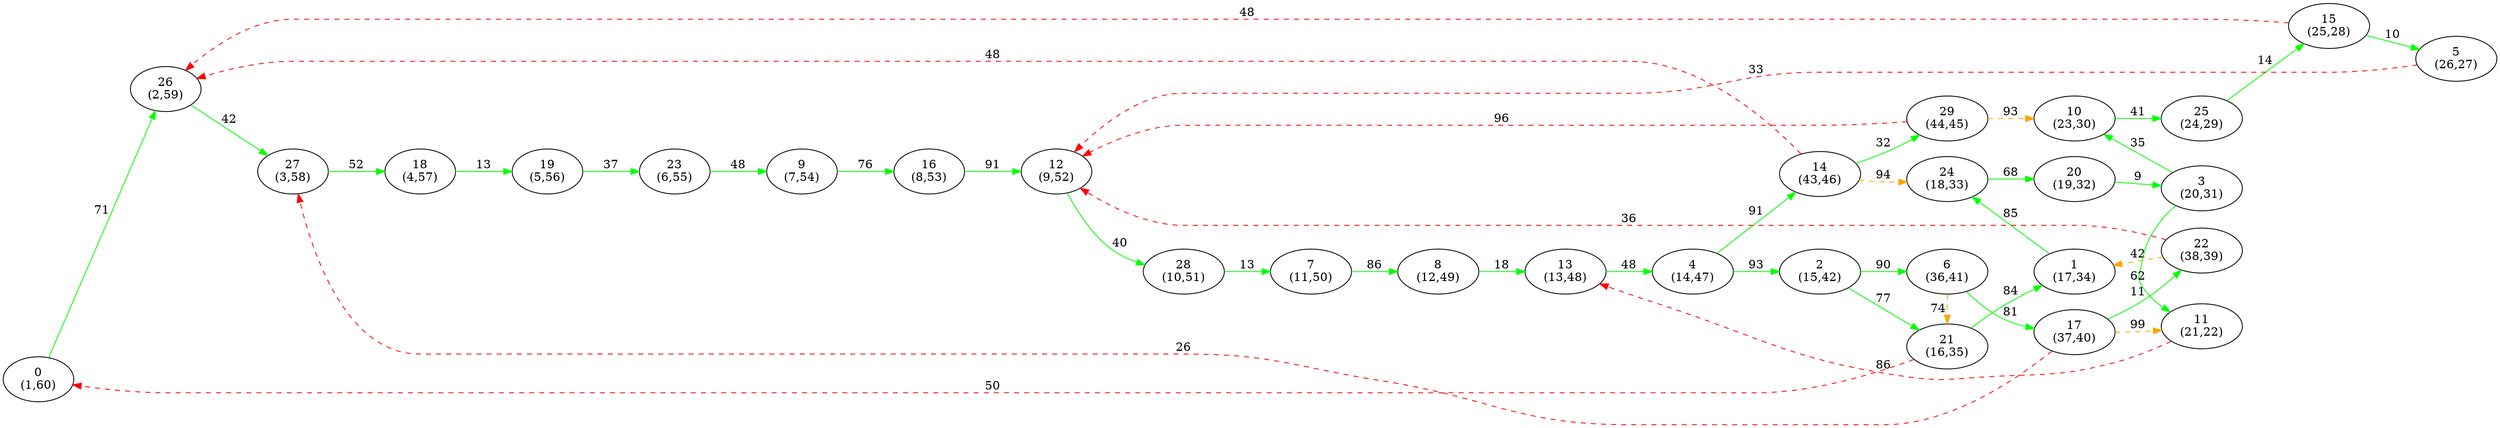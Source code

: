 digraph G {
ranksep = "equally";
rankdir = LR;
{rank = same; "0
(1,60)"; };
{rank = same; "26
(2,59)"; };
{rank = same; "27
(3,58)"; };
{rank = same; "18
(4,57)"; };
{rank = same; "19
(5,56)"; };
{rank = same; "23
(6,55)"; };
{rank = same; "9
(7,54)"; };
{rank = same; "16
(8,53)"; };
{rank = same; "12
(9,52)"; };
{rank = same; "28
(10,51)"; };
{rank = same; "7
(11,50)"; };
{rank = same; "8
(12,49)"; };
{rank = same; "13
(13,48)"; };
{rank = same; "4
(14,47)"; };
{rank = same; "2
(15,42)"; "14
(43,46)"; };
{rank = same; "21
(16,35)"; "6
(36,41)"; "29
(44,45)"; "24
(18,33)"; };
{rank = same; "1
(17,34)"; "17
(37,40)"; "10
(23,30)"; "20
(19,32)"; };
{rank = same; "22
(38,39)"; "11
(21,22)"; "25
(24,29)"; "3
(20,31)"; };
{rank = same; "15
(25,28)"; };
{rank = same; "5
(26,27)"; };
{rank = same; };
"0
(1,60)"->"26
(2,59)"[label="71" color = "green"];
"26
(2,59)"->"27
(3,58)"[label="42" color = "green"];
"27
(3,58)"->"18
(4,57)"[label="52" color = "green"];
"18
(4,57)"->"19
(5,56)"[label="13" color = "green"];
"19
(5,56)"->"23
(6,55)"[label="37" color = "green"];
"23
(6,55)"->"9
(7,54)"[label="48" color = "green"];
"9
(7,54)"->"16
(8,53)"[label="76" color = "green"];
"16
(8,53)"->"12
(9,52)"[label="91" color = "green"];
"12
(9,52)"->"28
(10,51)"[label="40" color = "green"];
"28
(10,51)"->"7
(11,50)"[label="13" color = "green"];
"7
(11,50)"->"8
(12,49)"[label="86" color = "green"];
"8
(12,49)"->"13
(13,48)"[label="18" color = "green"];
"13
(13,48)"->"4
(14,47)"[label="48" color = "green"];
"4
(14,47)"->"2
(15,42)"[label="93" color = "green"];
"4
(14,47)"->"14
(43,46)"[label="91" color = "green"];
"2
(15,42)"->"21
(16,35)"[label="77" color = "green"];
"2
(15,42)"->"6
(36,41)"[label="90" color = "green"];
"14
(43,46)"->"29
(44,45)"[label="32" color = "green"];
"14
(43,46)"->"24
(18,33)"[label="94" color = "orange" style = "dashed"];
"14
(43,46)"->"26
(2,59)"[label="48" color = "red" style = "dashed"];
"21
(16,35)"->"1
(17,34)"[label="84" color = "green"];
"21
(16,35)"->"0
(1,60)"[label="50" color = "red" style = "dashed"];
"6
(36,41)"->"17
(37,40)"[label="81" color = "green"];
"6
(36,41)"->"21
(16,35)"[label="74" color = "orange" style = "dashed"];
"29
(44,45)"->"10
(23,30)"[label="93" color = "orange" style = "dashed"];
"29
(44,45)"->"12
(9,52)"[label="96" color = "red" style = "dashed"];
"24
(18,33)"->"20
(19,32)"[label="68" color = "green"];
"1
(17,34)"->"24
(18,33)"[label="85" color = "green"];
"17
(37,40)"->"22
(38,39)"[label="11" color = "green"];
"17
(37,40)"->"11
(21,22)"[label="99" color = "orange" style = "dashed"];
"17
(37,40)"->"27
(3,58)"[label="26" color = "red" style = "dashed"];
"10
(23,30)"->"25
(24,29)"[label="41" color = "green"];
"20
(19,32)"->"3
(20,31)"[label="9" color = "green"];
"22
(38,39)"->"1
(17,34)"[label="42" color = "orange" style = "dashed"];
"22
(38,39)"->"12
(9,52)"[label="36" color = "red" style = "dashed"];
"11
(21,22)"->"13
(13,48)"[label="86" color = "red" style = "dashed"];
"25
(24,29)"->"15
(25,28)"[label="14" color = "green"];
"3
(20,31)"->"11
(21,22)"[label="62" color = "green"];
"3
(20,31)"->"10
(23,30)"[label="35" color = "green"];
"15
(25,28)"->"5
(26,27)"[label="10" color = "green"];
"15
(25,28)"->"26
(2,59)"[label="48" color = "red" style = "dashed"];
"5
(26,27)"->"12
(9,52)"[label="33" color = "red" style = "dashed"];
}
